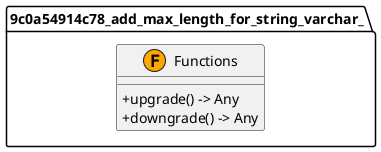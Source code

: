 @startuml
skinparam classAttributeIconSize 0

package "9c0a54914c78_add_max_length_for_string_varchar_" {
  class Functions <<(F,orange)>> {
    +upgrade() -> Any
    +downgrade() -> Any
  }
}

' Relationships
@enduml